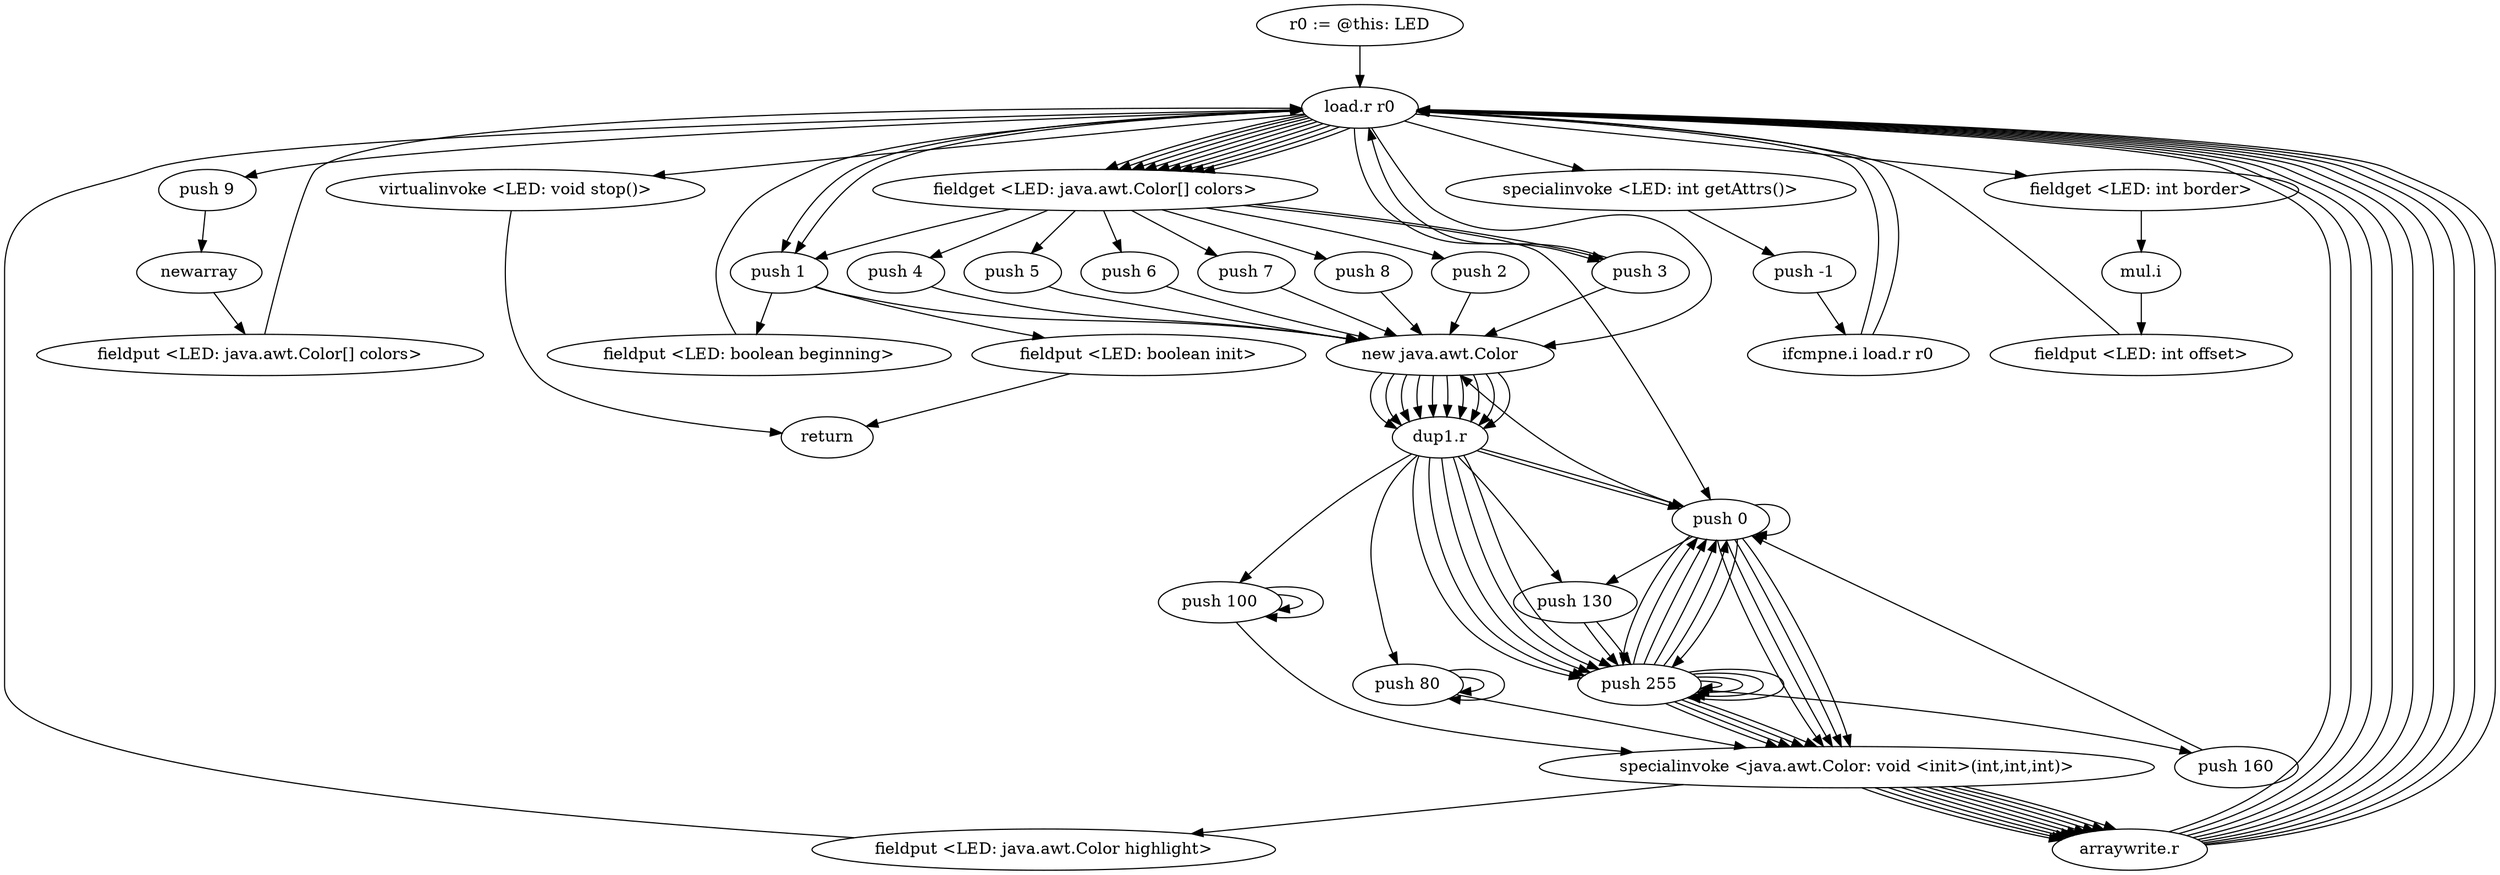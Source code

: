 digraph "" {
    "r0 := @this: LED"
    "load.r r0"
    "r0 := @this: LED"->"load.r r0";
    "new java.awt.Color"
    "load.r r0"->"new java.awt.Color";
    "dup1.r"
    "new java.awt.Color"->"dup1.r";
    "push 100"
    "dup1.r"->"push 100";
    "push 100"->"push 100";
    "push 100"->"push 100";
    "specialinvoke <java.awt.Color: void <init>(int,int,int)>"
    "push 100"->"specialinvoke <java.awt.Color: void <init>(int,int,int)>";
    "fieldput <LED: java.awt.Color highlight>"
    "specialinvoke <java.awt.Color: void <init>(int,int,int)>"->"fieldput <LED: java.awt.Color highlight>";
    "fieldput <LED: java.awt.Color highlight>"->"load.r r0";
    "push 9"
    "load.r r0"->"push 9";
    "newarray"
    "push 9"->"newarray";
    "fieldput <LED: java.awt.Color[] colors>"
    "newarray"->"fieldput <LED: java.awt.Color[] colors>";
    "fieldput <LED: java.awt.Color[] colors>"->"load.r r0";
    "fieldget <LED: java.awt.Color[] colors>"
    "load.r r0"->"fieldget <LED: java.awt.Color[] colors>";
    "push 0"
    "fieldget <LED: java.awt.Color[] colors>"->"push 0";
    "push 0"->"new java.awt.Color";
    "new java.awt.Color"->"dup1.r";
    "push 80"
    "dup1.r"->"push 80";
    "push 80"->"push 80";
    "push 80"->"push 80";
    "push 80"->"specialinvoke <java.awt.Color: void <init>(int,int,int)>";
    "arraywrite.r"
    "specialinvoke <java.awt.Color: void <init>(int,int,int)>"->"arraywrite.r";
    "arraywrite.r"->"load.r r0";
    "load.r r0"->"fieldget <LED: java.awt.Color[] colors>";
    "push 1"
    "fieldget <LED: java.awt.Color[] colors>"->"push 1";
    "push 1"->"new java.awt.Color";
    "new java.awt.Color"->"dup1.r";
    "push 255"
    "dup1.r"->"push 255";
    "push 255"->"push 0";
    "push 0"->"push 0";
    "push 0"->"specialinvoke <java.awt.Color: void <init>(int,int,int)>";
    "specialinvoke <java.awt.Color: void <init>(int,int,int)>"->"arraywrite.r";
    "arraywrite.r"->"load.r r0";
    "load.r r0"->"fieldget <LED: java.awt.Color[] colors>";
    "push 2"
    "fieldget <LED: java.awt.Color[] colors>"->"push 2";
    "push 2"->"new java.awt.Color";
    "new java.awt.Color"->"dup1.r";
    "push 130"
    "dup1.r"->"push 130";
    "push 130"->"push 255";
    "push 255"->"push 0";
    "push 0"->"specialinvoke <java.awt.Color: void <init>(int,int,int)>";
    "specialinvoke <java.awt.Color: void <init>(int,int,int)>"->"arraywrite.r";
    "arraywrite.r"->"load.r r0";
    "load.r r0"->"fieldget <LED: java.awt.Color[] colors>";
    "push 3"
    "fieldget <LED: java.awt.Color[] colors>"->"push 3";
    "push 3"->"new java.awt.Color";
    "new java.awt.Color"->"dup1.r";
    "dup1.r"->"push 0";
    "push 0"->"push 130";
    "push 130"->"push 255";
    "push 255"->"specialinvoke <java.awt.Color: void <init>(int,int,int)>";
    "specialinvoke <java.awt.Color: void <init>(int,int,int)>"->"arraywrite.r";
    "arraywrite.r"->"load.r r0";
    "load.r r0"->"fieldget <LED: java.awt.Color[] colors>";
    "push 4"
    "fieldget <LED: java.awt.Color[] colors>"->"push 4";
    "push 4"->"new java.awt.Color";
    "new java.awt.Color"->"dup1.r";
    "dup1.r"->"push 255";
    "push 255"->"push 255";
    "push 255"->"push 0";
    "push 0"->"specialinvoke <java.awt.Color: void <init>(int,int,int)>";
    "specialinvoke <java.awt.Color: void <init>(int,int,int)>"->"arraywrite.r";
    "arraywrite.r"->"load.r r0";
    "load.r r0"->"fieldget <LED: java.awt.Color[] colors>";
    "push 5"
    "fieldget <LED: java.awt.Color[] colors>"->"push 5";
    "push 5"->"new java.awt.Color";
    "new java.awt.Color"->"dup1.r";
    "dup1.r"->"push 255";
    "push 160"
    "push 255"->"push 160";
    "push 160"->"push 0";
    "push 0"->"specialinvoke <java.awt.Color: void <init>(int,int,int)>";
    "specialinvoke <java.awt.Color: void <init>(int,int,int)>"->"arraywrite.r";
    "arraywrite.r"->"load.r r0";
    "load.r r0"->"fieldget <LED: java.awt.Color[] colors>";
    "push 6"
    "fieldget <LED: java.awt.Color[] colors>"->"push 6";
    "push 6"->"new java.awt.Color";
    "new java.awt.Color"->"dup1.r";
    "dup1.r"->"push 255";
    "push 255"->"push 0";
    "push 0"->"push 255";
    "push 255"->"specialinvoke <java.awt.Color: void <init>(int,int,int)>";
    "specialinvoke <java.awt.Color: void <init>(int,int,int)>"->"arraywrite.r";
    "arraywrite.r"->"load.r r0";
    "load.r r0"->"fieldget <LED: java.awt.Color[] colors>";
    "push 7"
    "fieldget <LED: java.awt.Color[] colors>"->"push 7";
    "push 7"->"new java.awt.Color";
    "new java.awt.Color"->"dup1.r";
    "dup1.r"->"push 255";
    "push 255"->"push 255";
    "push 255"->"push 255";
    "push 255"->"specialinvoke <java.awt.Color: void <init>(int,int,int)>";
    "specialinvoke <java.awt.Color: void <init>(int,int,int)>"->"arraywrite.r";
    "arraywrite.r"->"load.r r0";
    "load.r r0"->"fieldget <LED: java.awt.Color[] colors>";
    "push 8"
    "fieldget <LED: java.awt.Color[] colors>"->"push 8";
    "push 8"->"new java.awt.Color";
    "new java.awt.Color"->"dup1.r";
    "dup1.r"->"push 0";
    "push 0"->"push 255";
    "push 255"->"push 255";
    "push 255"->"specialinvoke <java.awt.Color: void <init>(int,int,int)>";
    "specialinvoke <java.awt.Color: void <init>(int,int,int)>"->"arraywrite.r";
    "arraywrite.r"->"load.r r0";
    "specialinvoke <LED: int getAttrs()>"
    "load.r r0"->"specialinvoke <LED: int getAttrs()>";
    "push -1"
    "specialinvoke <LED: int getAttrs()>"->"push -1";
    "ifcmpne.i load.r r0"
    "push -1"->"ifcmpne.i load.r r0";
    "ifcmpne.i load.r r0"->"load.r r0";
    "virtualinvoke <LED: void stop()>"
    "load.r r0"->"virtualinvoke <LED: void stop()>";
    "return"
    "virtualinvoke <LED: void stop()>"->"return";
    "ifcmpne.i load.r r0"->"load.r r0";
    "load.r r0"->"push 3";
    "push 3"->"load.r r0";
    "fieldget <LED: int border>"
    "load.r r0"->"fieldget <LED: int border>";
    "mul.i"
    "fieldget <LED: int border>"->"mul.i";
    "fieldput <LED: int offset>"
    "mul.i"->"fieldput <LED: int offset>";
    "fieldput <LED: int offset>"->"load.r r0";
    "load.r r0"->"push 1";
    "fieldput <LED: boolean beginning>"
    "push 1"->"fieldput <LED: boolean beginning>";
    "fieldput <LED: boolean beginning>"->"load.r r0";
    "load.r r0"->"push 1";
    "fieldput <LED: boolean init>"
    "push 1"->"fieldput <LED: boolean init>";
    "fieldput <LED: boolean init>"->"return";
}
